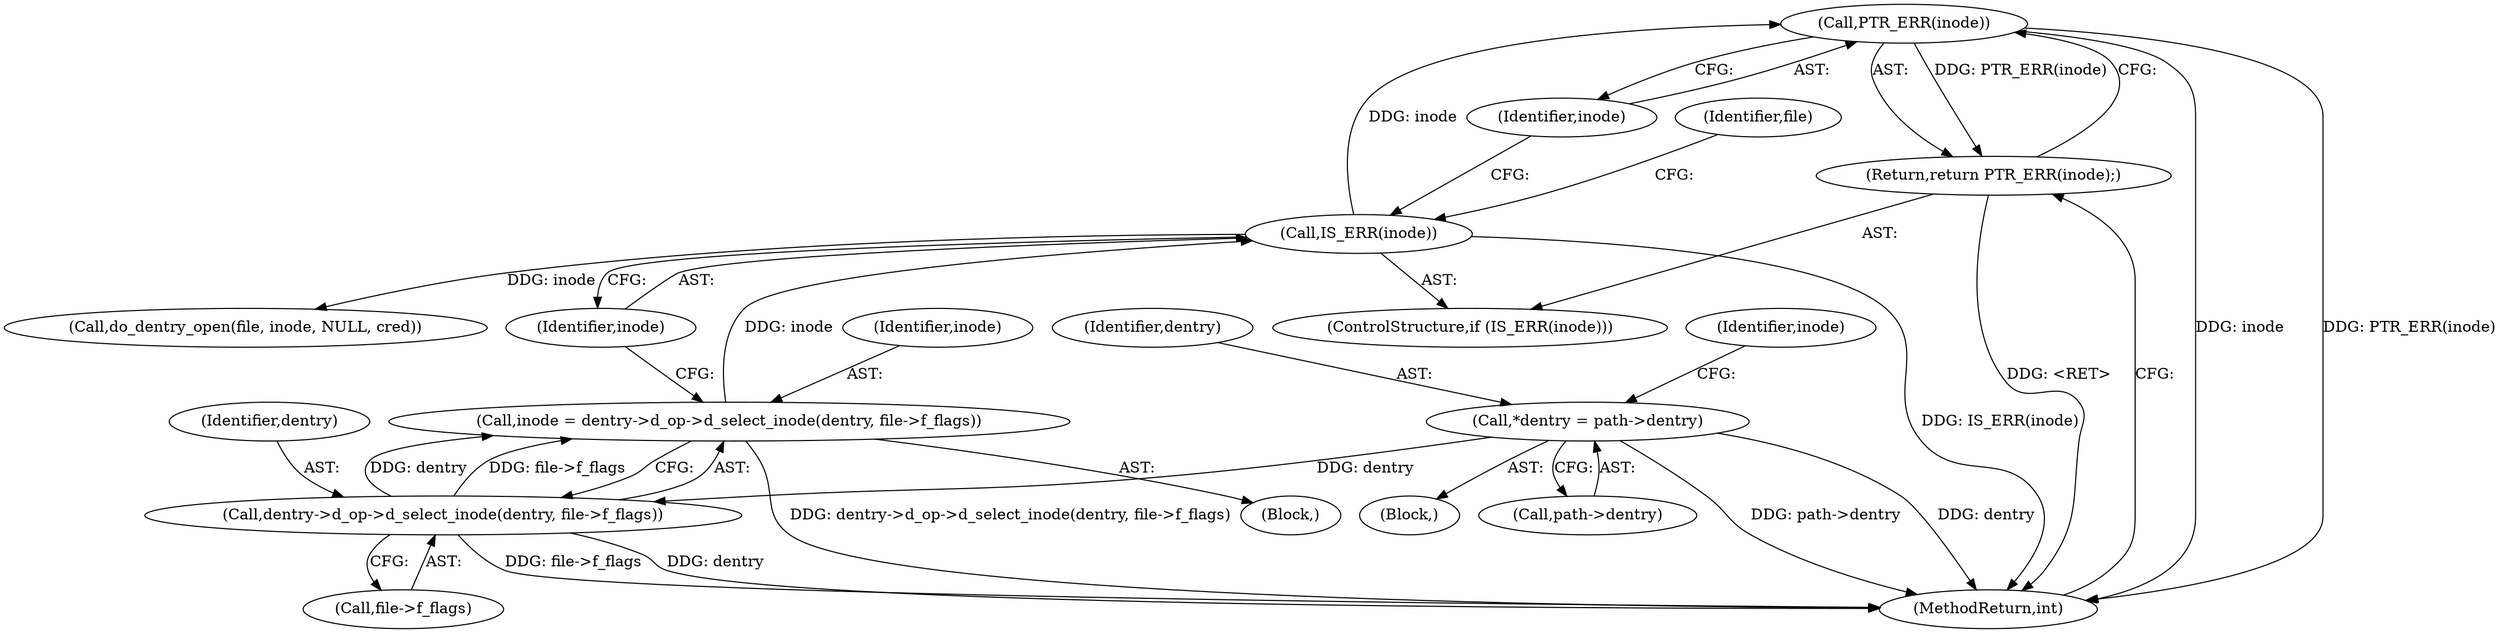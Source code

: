 digraph "1_linux_54d5ca871e72f2bb172ec9323497f01cd5091ec7@pointer" {
"1000141" [label="(Call,PTR_ERR(inode))"];
"1000138" [label="(Call,IS_ERR(inode))"];
"1000130" [label="(Call,inode = dentry->d_op->d_select_inode(dentry, file->f_flags))"];
"1000132" [label="(Call,dentry->d_op->d_select_inode(dentry, file->f_flags))"];
"1000106" [label="(Call,*dentry = path->dentry)"];
"1000140" [label="(Return,return PTR_ERR(inode);)"];
"1000108" [label="(Call,path->dentry)"];
"1000137" [label="(ControlStructure,if (IS_ERR(inode)))"];
"1000107" [label="(Identifier,dentry)"];
"1000131" [label="(Identifier,inode)"];
"1000130" [label="(Call,inode = dentry->d_op->d_select_inode(dentry, file->f_flags))"];
"1000144" [label="(Call,do_dentry_open(file, inode, NULL, cred))"];
"1000129" [label="(Block,)"];
"1000134" [label="(Call,file->f_flags)"];
"1000142" [label="(Identifier,inode)"];
"1000106" [label="(Call,*dentry = path->dentry)"];
"1000139" [label="(Identifier,inode)"];
"1000149" [label="(MethodReturn,int)"];
"1000138" [label="(Call,IS_ERR(inode))"];
"1000133" [label="(Identifier,dentry)"];
"1000141" [label="(Call,PTR_ERR(inode))"];
"1000104" [label="(Block,)"];
"1000132" [label="(Call,dentry->d_op->d_select_inode(dentry, file->f_flags))"];
"1000145" [label="(Identifier,file)"];
"1000113" [label="(Identifier,inode)"];
"1000140" [label="(Return,return PTR_ERR(inode);)"];
"1000141" -> "1000140"  [label="AST: "];
"1000141" -> "1000142"  [label="CFG: "];
"1000142" -> "1000141"  [label="AST: "];
"1000140" -> "1000141"  [label="CFG: "];
"1000141" -> "1000149"  [label="DDG: inode"];
"1000141" -> "1000149"  [label="DDG: PTR_ERR(inode)"];
"1000141" -> "1000140"  [label="DDG: PTR_ERR(inode)"];
"1000138" -> "1000141"  [label="DDG: inode"];
"1000138" -> "1000137"  [label="AST: "];
"1000138" -> "1000139"  [label="CFG: "];
"1000139" -> "1000138"  [label="AST: "];
"1000142" -> "1000138"  [label="CFG: "];
"1000145" -> "1000138"  [label="CFG: "];
"1000138" -> "1000149"  [label="DDG: IS_ERR(inode)"];
"1000130" -> "1000138"  [label="DDG: inode"];
"1000138" -> "1000144"  [label="DDG: inode"];
"1000130" -> "1000129"  [label="AST: "];
"1000130" -> "1000132"  [label="CFG: "];
"1000131" -> "1000130"  [label="AST: "];
"1000132" -> "1000130"  [label="AST: "];
"1000139" -> "1000130"  [label="CFG: "];
"1000130" -> "1000149"  [label="DDG: dentry->d_op->d_select_inode(dentry, file->f_flags)"];
"1000132" -> "1000130"  [label="DDG: dentry"];
"1000132" -> "1000130"  [label="DDG: file->f_flags"];
"1000132" -> "1000134"  [label="CFG: "];
"1000133" -> "1000132"  [label="AST: "];
"1000134" -> "1000132"  [label="AST: "];
"1000132" -> "1000149"  [label="DDG: file->f_flags"];
"1000132" -> "1000149"  [label="DDG: dentry"];
"1000106" -> "1000132"  [label="DDG: dentry"];
"1000106" -> "1000104"  [label="AST: "];
"1000106" -> "1000108"  [label="CFG: "];
"1000107" -> "1000106"  [label="AST: "];
"1000108" -> "1000106"  [label="AST: "];
"1000113" -> "1000106"  [label="CFG: "];
"1000106" -> "1000149"  [label="DDG: path->dentry"];
"1000106" -> "1000149"  [label="DDG: dentry"];
"1000140" -> "1000137"  [label="AST: "];
"1000149" -> "1000140"  [label="CFG: "];
"1000140" -> "1000149"  [label="DDG: <RET>"];
}

